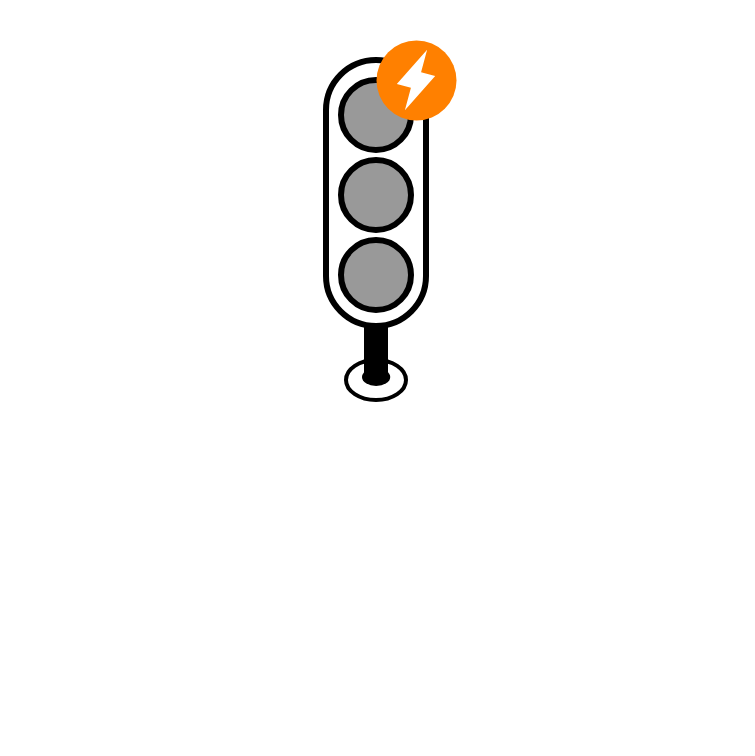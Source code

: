 <mxfile version="20.2.8" type="device"><diagram id="J2OuSg8uE9UjYtb7iVZ3" name="Seite-1"><mxGraphModel dx="1314" dy="298" grid="1" gridSize="10" guides="1" tooltips="1" connect="1" arrows="1" fold="1" page="1" pageScale="1" pageWidth="827" pageHeight="1169" math="0" shadow="0"><root><mxCell id="0"/><mxCell id="1" parent="0"/><mxCell id="5fMqjGd4douyS5c_qqYt-2" value="" style="whiteSpace=wrap;html=1;aspect=fixed;fillColor=none;strokeColor=none;" parent="1" vertex="1"><mxGeometry x="-107.91" y="30.6" width="375.81" height="375.81" as="geometry"/></mxCell><mxCell id="hAJaRdIYze2g09QByDpZ-3" value="" style="rounded=1;whiteSpace=wrap;html=1;perimeterSpacing=0;arcSize=50;strokeWidth=3;" parent="1" vertex="1"><mxGeometry x="55" y="60" width="50" height="133" as="geometry"/></mxCell><mxCell id="hAJaRdIYze2g09QByDpZ-2" value="" style="ellipse;whiteSpace=wrap;html=1;aspect=fixed;fillColor=#999999;fontColor=#333333;strokeColor=#000000;strokeWidth=3;" parent="1" vertex="1"><mxGeometry x="62.5" y="70" width="35" height="35" as="geometry"/></mxCell><mxCell id="hAJaRdIYze2g09QByDpZ-4" value="" style="ellipse;whiteSpace=wrap;html=1;aspect=fixed;fillColor=#999999;fontColor=#333333;strokeColor=#000000;strokeWidth=3;" parent="1" vertex="1"><mxGeometry x="62.5" y="110" width="35" height="35" as="geometry"/></mxCell><mxCell id="hAJaRdIYze2g09QByDpZ-5" value="" style="ellipse;whiteSpace=wrap;html=1;aspect=fixed;fillColor=#999999;fontColor=#333333;strokeColor=#000000;strokeWidth=3;shadow=0;" parent="1" vertex="1"><mxGeometry x="62.5" y="150" width="35" height="35" as="geometry"/></mxCell><mxCell id="XMzSjc4JjcYQy_Czje51-3" value="" style="ellipse;whiteSpace=wrap;html=1;strokeWidth=2;" parent="1" vertex="1"><mxGeometry x="65" y="210" width="30" height="20" as="geometry"/></mxCell><mxCell id="XMzSjc4JjcYQy_Czje51-4" value="" style="ellipse;whiteSpace=wrap;html=1;strokeWidth=3;strokeColor=none;fillColor=#000000;" parent="1" vertex="1"><mxGeometry x="73" y="214" width="14.12" height="9" as="geometry"/></mxCell><mxCell id="cPJyNmrCVpLk7tWFNw5a-1" value="" style="endArrow=none;html=1;rounded=0;exitX=0.5;exitY=1;exitDx=0;exitDy=0;strokeWidth=12;" parent="1" source="hAJaRdIYze2g09QByDpZ-3" edge="1"><mxGeometry width="50" height="50" relative="1" as="geometry"><mxPoint x="100" y="210" as="sourcePoint"/><mxPoint x="80" y="220" as="targetPoint"/></mxGeometry></mxCell><mxCell id="jsQkhQ0OJXzl_wamgXhh-1" value="" style="whiteSpace=wrap;html=1;aspect=fixed;fillColor=none;strokeColor=none;" parent="1" vertex="1"><mxGeometry x="-40" y="240" width="102.5" height="102.5" as="geometry"/></mxCell><mxCell id="jsQkhQ0OJXzl_wamgXhh-3" value="" style="ellipse;whiteSpace=wrap;html=1;aspect=fixed;strokeWidth=0;fillColor=#FF8000;strokeColor=none;" parent="1" vertex="1"><mxGeometry x="80" y="50" width="40" height="40" as="geometry"/></mxCell><mxCell id="jsQkhQ0OJXzl_wamgXhh-12" value="" style="shape=image;verticalLabelPosition=bottom;labelBackgroundColor=default;verticalAlign=top;aspect=fixed;imageAspect=0;image=data:image/svg+xml,PHN2ZyB4bWxucz0iaHR0cDovL3d3dy53My5vcmcvMjAwMC9zdmciIGhlaWdodD0iMjQiIHdpZHRoPSIyNCIgdmlld0JveD0iMCAwIDI0IDI0IiB2ZXJzaW9uPSIxLjIiPiYjeGE7CTx0aXRsZT5saWdodG5pbmctYm9sdC1zdmc8L3RpdGxlPiYjeGE7CTxzdHlsZT4mI3hhOwkJLnMwIHsgZmlsbDogI2ZmZmZmZiB9ICYjeGE7CTwvc3R5bGU+JiN4YTsJPHBhdGggZD0ibTExIDE1aC01bDctMTR2OGg1bC03IDE0eiIgY2xhc3M9InMwIiBpZD0iTGF5ZXIiLz4mI3hhOzwvc3ZnPg==;rotation=15;" parent="1" vertex="1"><mxGeometry x="82.5" y="52.5" width="35" height="35" as="geometry"/></mxCell></root></mxGraphModel></diagram></mxfile>
